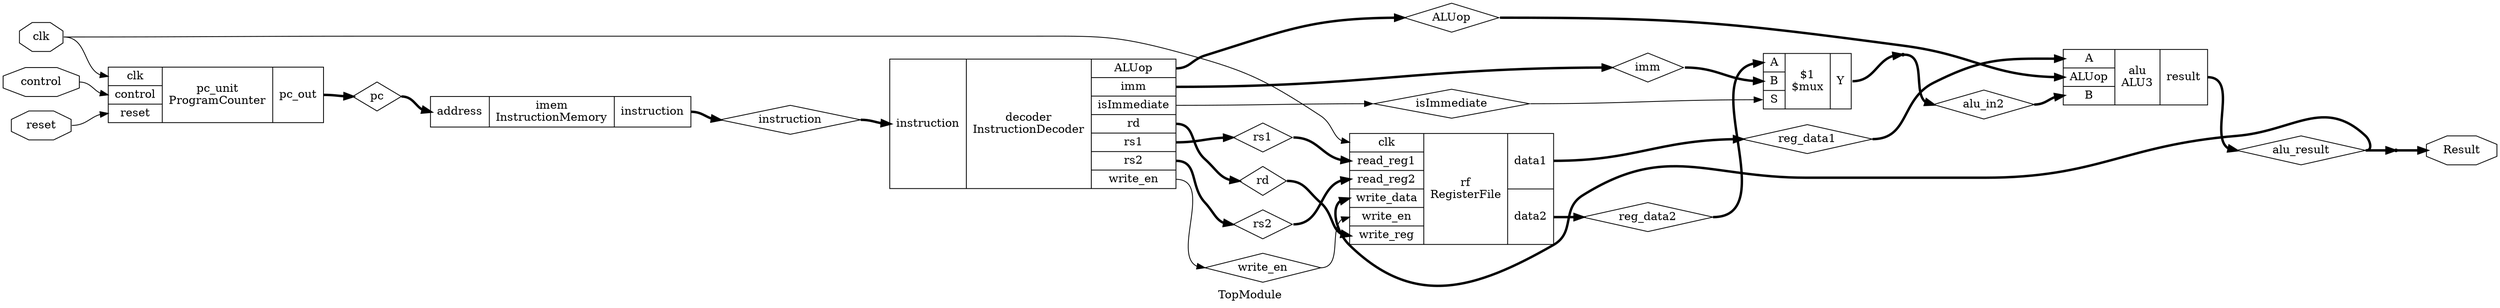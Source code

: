 digraph "TopModule" {
label="TopModule";
rankdir="LR";
remincross=true;
n2 [ shape=diamond, label="write_en", color="black", fontcolor="black" ];
n3 [ shape=diamond, label="isImmediate", color="black", fontcolor="black" ];
n4 [ shape=diamond, label="alu_result", color="black", fontcolor="black" ];
n5 [ shape=diamond, label="alu_in2", color="black", fontcolor="black" ];
n6 [ shape=diamond, label="reg_data2", color="black", fontcolor="black" ];
n7 [ shape=diamond, label="reg_data1", color="black", fontcolor="black" ];
n8 [ shape=diamond, label="imm", color="black", fontcolor="black" ];
n9 [ shape=diamond, label="rs2", color="black", fontcolor="black" ];
n10 [ shape=diamond, label="rs1", color="black", fontcolor="black" ];
n11 [ shape=diamond, label="rd", color="black", fontcolor="black" ];
n12 [ shape=diamond, label="ALUop", color="black", fontcolor="black" ];
n13 [ shape=diamond, label="instruction", color="black", fontcolor="black" ];
n14 [ shape=diamond, label="pc", color="black", fontcolor="black" ];
n15 [ shape=octagon, label="Result", color="black", fontcolor="black" ];
n16 [ shape=octagon, label="control", color="black", fontcolor="black" ];
n17 [ shape=octagon, label="reset", color="black", fontcolor="black" ];
n18 [ shape=octagon, label="clk", color="black", fontcolor="black" ];
c22 [ shape=record, label="{{<p19> A|<p12> ALUop|<p20> B}|alu\nALU3|{<p21> result}}",  ];
c25 [ shape=record, label="{{<p19> A|<p20> B|<p23> S}|$1\n$mux|{<p24> Y}}",  ];
c32 [ shape=record, label="{{<p18> clk|<p26> read_reg1|<p27> read_reg2|<p28> write_data|<p2> write_en|<p29> write_reg}|rf\nRegisterFile|{<p30> data1|<p31> data2}}",  ];
c33 [ shape=record, label="{{<p13> instruction}|decoder\nInstructionDecoder|{<p12> ALUop|<p8> imm|<p3> isImmediate|<p11> rd|<p10> rs1|<p9> rs2|<p2> write_en}}",  ];
c35 [ shape=record, label="{{<p34> address}|imem\nInstructionMemory|{<p13> instruction}}",  ];
c37 [ shape=record, label="{{<p18> clk|<p16> control|<p17> reset}|pc_unit\nProgramCounter|{<p36> pc_out}}",  ];
x0 [shape=point, ];
x1 [shape=point, ];
c25:p24:e -> x0:w [color="black", fontcolor="black", style="setlinewidth(3)", label=""];
c33:p10:e -> n10:w [color="black", fontcolor="black", style="setlinewidth(3)", label=""];
n10:e -> c32:p26:w [color="black", fontcolor="black", style="setlinewidth(3)", label=""];
c33:p11:e -> n11:w [color="black", fontcolor="black", style="setlinewidth(3)", label=""];
n11:e -> c32:p29:w [color="black", fontcolor="black", style="setlinewidth(3)", label=""];
c33:p12:e -> n12:w [color="black", fontcolor="black", style="setlinewidth(3)", label=""];
n12:e -> c22:p12:w [color="black", fontcolor="black", style="setlinewidth(3)", label=""];
c35:p13:e -> n13:w [color="black", fontcolor="black", style="setlinewidth(3)", label=""];
n13:e -> c33:p13:w [color="black", fontcolor="black", style="setlinewidth(3)", label=""];
c37:p36:e -> n14:w [color="black", fontcolor="black", style="setlinewidth(3)", label=""];
n14:e -> c35:p34:w [color="black", fontcolor="black", style="setlinewidth(3)", label=""];
x1:e -> n15:w [color="black", fontcolor="black", style="setlinewidth(3)", label=""];
n16:e -> c37:p16:w [color="black", fontcolor="black", label=""];
n17:e -> c37:p17:w [color="black", fontcolor="black", label=""];
n18:e -> c32:p18:w [color="black", fontcolor="black", label=""];
n18:e -> c37:p18:w [color="black", fontcolor="black", label=""];
c33:p2:e -> n2:w [color="black", fontcolor="black", label=""];
n2:e -> c32:p2:w [color="black", fontcolor="black", label=""];
c33:p3:e -> n3:w [color="black", fontcolor="black", label=""];
n3:e -> c25:p23:w [color="black", fontcolor="black", label=""];
c22:p21:e -> n4:w [color="black", fontcolor="black", style="setlinewidth(3)", label=""];
n4:e -> c32:p28:w [color="black", fontcolor="black", style="setlinewidth(3)", label=""];
n4:e -> x1:w [color="black", fontcolor="black", style="setlinewidth(3)", label=""];
x0:e -> n5:w [color="black", fontcolor="black", style="setlinewidth(3)", label=""];
n5:e -> c22:p20:w [color="black", fontcolor="black", style="setlinewidth(3)", label=""];
c32:p31:e -> n6:w [color="black", fontcolor="black", style="setlinewidth(3)", label=""];
n6:e -> c25:p19:w [color="black", fontcolor="black", style="setlinewidth(3)", label=""];
c32:p30:e -> n7:w [color="black", fontcolor="black", style="setlinewidth(3)", label=""];
n7:e -> c22:p19:w [color="black", fontcolor="black", style="setlinewidth(3)", label=""];
c33:p8:e -> n8:w [color="black", fontcolor="black", style="setlinewidth(3)", label=""];
n8:e -> c25:p20:w [color="black", fontcolor="black", style="setlinewidth(3)", label=""];
c33:p9:e -> n9:w [color="black", fontcolor="black", style="setlinewidth(3)", label=""];
n9:e -> c32:p27:w [color="black", fontcolor="black", style="setlinewidth(3)", label=""];
}
